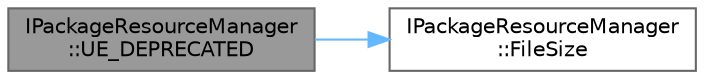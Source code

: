 digraph "IPackageResourceManager::UE_DEPRECATED"
{
 // INTERACTIVE_SVG=YES
 // LATEX_PDF_SIZE
  bgcolor="transparent";
  edge [fontname=Helvetica,fontsize=10,labelfontname=Helvetica,labelfontsize=10];
  node [fontname=Helvetica,fontsize=10,shape=box,height=0.2,width=0.4];
  rankdir="LR";
  Node1 [id="Node000001",label="IPackageResourceManager\l::UE_DEPRECATED",height=0.2,width=0.4,color="gray40", fillcolor="grey60", style="filled", fontcolor="black",tooltip=" "];
  Node1 -> Node2 [id="edge1_Node000001_Node000002",color="steelblue1",style="solid",tooltip=" "];
  Node2 [id="Node000002",label="IPackageResourceManager\l::FileSize",height=0.2,width=0.4,color="grey40", fillcolor="white", style="filled",URL="$d9/d3d/classIPackageResourceManager.html#a803b9f5aaad8706aabec2bd680b06be4",tooltip="Report the payload size of the package."];
}
